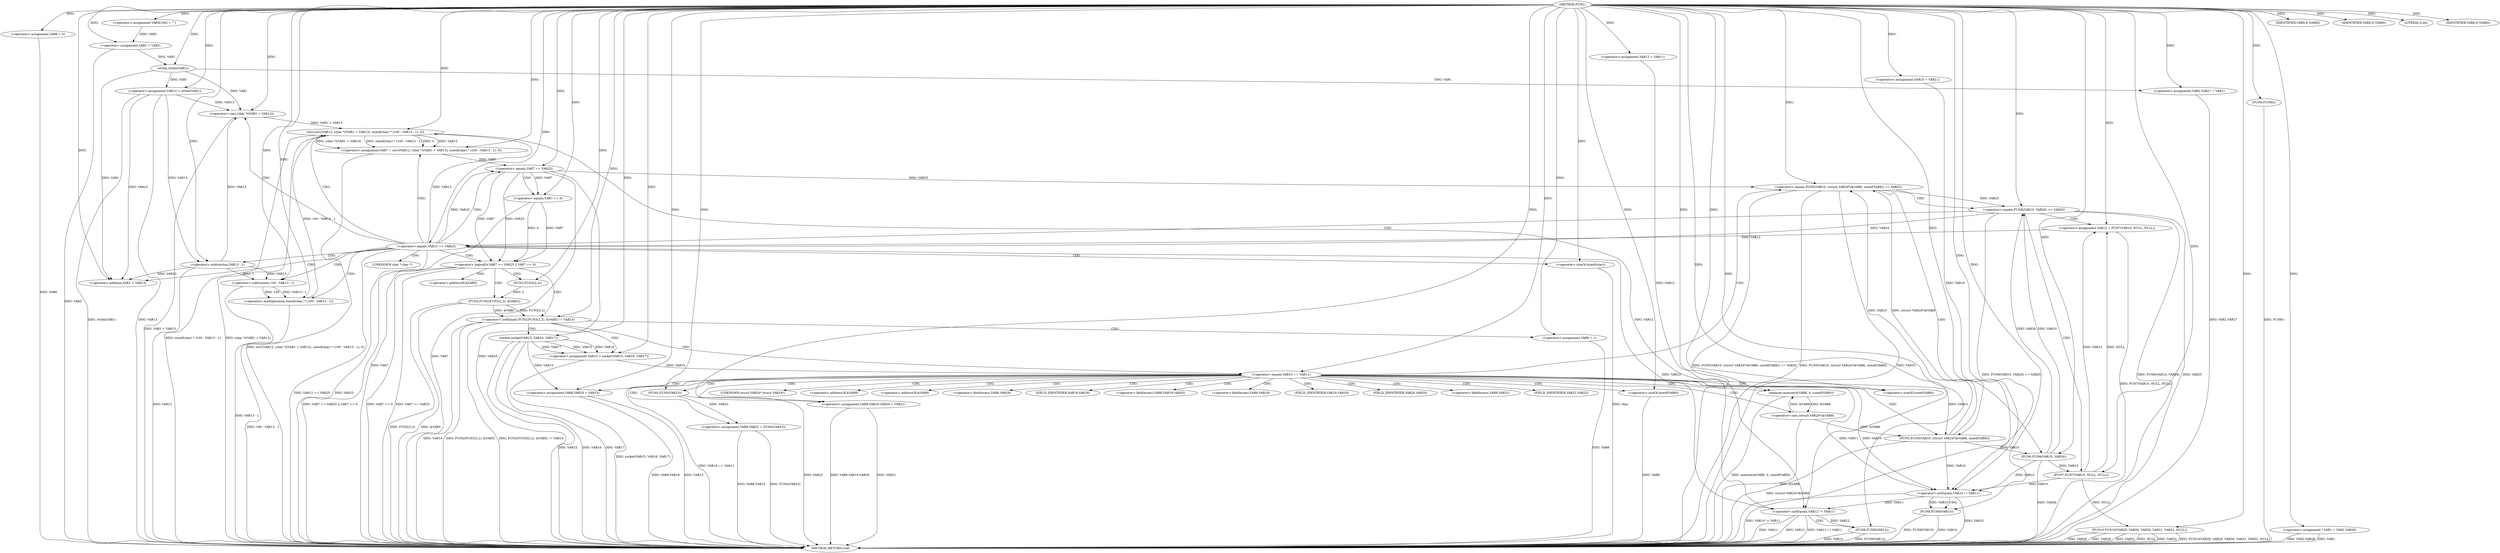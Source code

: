 digraph FUN1 {  
"1000100" [label = "(METHOD,FUN1)" ]
"1000290" [label = "(METHOD_RETURN,void)" ]
"1000105" [label = "(<operator>.assignment,VAR3[100] = \"\")" ]
"1000108" [label = "(<operator>.assignment,VAR1 = VAR3)" ]
"1000114" [label = "(<operator>.assignment,VAR6 = 0)" ]
"1000121" [label = "(<operator>.assignment,VAR10 = VAR11)" ]
"1000125" [label = "(<operator>.assignment,VAR12 = VAR11)" ]
"1000129" [label = "(<operator>.assignment,VAR13 = strlen(VAR1))" ]
"1000131" [label = "(strlen,strlen(VAR1))" ]
"1000136" [label = "(<operator>.notEquals,FUN2(FUN3(2,2), &VAR5) != VAR14)" ]
"1000137" [label = "(FUN2,FUN2(FUN3(2,2), &VAR5))" ]
"1000138" [label = "(FUN3,FUN3(2,2))" ]
"1000146" [label = "(<operator>.assignment,VAR6 = 1)" ]
"1000149" [label = "(<operator>.assignment,VAR10 = socket(VAR15, VAR16, VAR17))" ]
"1000151" [label = "(socket,socket(VAR15, VAR16, VAR17))" ]
"1000156" [label = "(<operator>.equals,VAR10 == VAR11)" ]
"1000161" [label = "(memset,memset(&VAR8, 0, sizeof(VAR8)))" ]
"1000165" [label = "(<operator>.sizeOf,sizeof(VAR8))" ]
"1000167" [label = "(<operator>.assignment,VAR8.VAR18 = VAR15)" ]
"1000172" [label = "(<operator>.assignment,VAR8.VAR19.VAR20 = VAR21)" ]
"1000179" [label = "(<operator>.assignment,VAR8.VAR22 = FUN4(VAR23))" ]
"1000183" [label = "(FUN4,FUN4(VAR23))" ]
"1000186" [label = "(<operator>.equals,FUN5(VAR10, (struct VAR24*)&VAR8, sizeof(VAR8)) == VAR25)" ]
"1000187" [label = "(FUN5,FUN5(VAR10, (struct VAR24*)&VAR8, sizeof(VAR8)))" ]
"1000189" [label = "(<operator>.cast,(struct VAR24*)&VAR8)" ]
"1000193" [label = "(<operator>.sizeOf,sizeof(VAR8))" ]
"1000199" [label = "(<operator>.equals,FUN6(VAR10, VAR26) == VAR25)" ]
"1000200" [label = "(FUN6,FUN6(VAR10, VAR26))" ]
"1000206" [label = "(<operator>.assignment,VAR12 = FUN7(VAR10, NULL, NULL))" ]
"1000208" [label = "(FUN7,FUN7(VAR10, NULL, NULL))" ]
"1000213" [label = "(<operator>.equals,VAR12 == VAR25)" ]
"1000218" [label = "(<operator>.assignment,VAR7 = recv(VAR12, (char *)(VAR1 + VAR13), sizeof(char) * (100 - VAR13 - 1), 0))" ]
"1000220" [label = "(recv,recv(VAR12, (char *)(VAR1 + VAR13), sizeof(char) * (100 - VAR13 - 1), 0))" ]
"1000222" [label = "(<operator>.cast,(char *)(VAR1 + VAR13))" ]
"1000224" [label = "(<operator>.addition,VAR1 + VAR13)" ]
"1000227" [label = "(<operator>.multiplication,sizeof(char) * (100 - VAR13 - 1))" ]
"1000228" [label = "(<operator>.sizeOf,sizeof(char))" ]
"1000230" [label = "(<operator>.subtraction,100 - VAR13 - 1)" ]
"1000232" [label = "(<operator>.subtraction,VAR13 - 1)" ]
"1000237" [label = "(<operator>.logicalOr,VAR7 == VAR25 || VAR7 == 0)" ]
"1000238" [label = "(<operator>.equals,VAR7 == VAR25)" ]
"1000241" [label = "(<operator>.equals,VAR7 == 0)" ]
"1000247" [label = "(IDENTIFIER,VAR9,if (VAR9))" ]
"1000250" [label = "(IDENTIFIER,VAR9,if (VAR9))" ]
"1000252" [label = "(LITERAL,0,do)" ]
"1000254" [label = "(<operator>.notEquals,VAR10 != VAR11)" ]
"1000258" [label = "(FUN8,FUN8(VAR10))" ]
"1000261" [label = "(<operator>.notEquals,VAR12 != VAR11)" ]
"1000265" [label = "(FUN8,FUN8(VAR12))" ]
"1000268" [label = "(IDENTIFIER,VAR6,if (VAR6))" ]
"1000270" [label = "(FUN9,FUN9())" ]
"1000271" [label = "(<operator>.assignment,VAR2.VAR27 = VAR1)" ]
"1000278" [label = "(<operator>.assignment,* VAR1 = VAR2.VAR28)" ]
"1000283" [label = "(FUN10,FUN10(VAR29, VAR29, VAR30, VAR31, VAR32, NULL))" ]
"1000141" [label = "(<operator>.addressOf,&VAR5)" ]
"1000162" [label = "(<operator>.addressOf,&VAR8)" ]
"1000168" [label = "(<operator>.fieldAccess,VAR8.VAR18)" ]
"1000170" [label = "(FIELD_IDENTIFIER,VAR18,VAR18)" ]
"1000173" [label = "(<operator>.fieldAccess,VAR8.VAR19.VAR20)" ]
"1000174" [label = "(<operator>.fieldAccess,VAR8.VAR19)" ]
"1000176" [label = "(FIELD_IDENTIFIER,VAR19,VAR19)" ]
"1000177" [label = "(FIELD_IDENTIFIER,VAR20,VAR20)" ]
"1000180" [label = "(<operator>.fieldAccess,VAR8.VAR22)" ]
"1000182" [label = "(FIELD_IDENTIFIER,VAR22,VAR22)" ]
"1000190" [label = "(UNKNOWN,struct VAR24*,struct VAR24*)" ]
"1000191" [label = "(<operator>.addressOf,&VAR8)" ]
"1000223" [label = "(UNKNOWN,char *,char *)" ]
  "1000278" -> "1000290"  [ label = "DDG: VAR2.VAR28"] 
  "1000136" -> "1000290"  [ label = "DDG: FUN2(FUN3(2,2), &VAR5)"] 
  "1000258" -> "1000290"  [ label = "DDG: VAR10"] 
  "1000172" -> "1000290"  [ label = "DDG: VAR21"] 
  "1000167" -> "1000290"  [ label = "DDG: VAR8.VAR18"] 
  "1000129" -> "1000290"  [ label = "DDG: VAR13"] 
  "1000283" -> "1000290"  [ label = "DDG: VAR30"] 
  "1000186" -> "1000290"  [ label = "DDG: FUN5(VAR10, (struct VAR24*)&VAR8, sizeof(VAR8)) == VAR25"] 
  "1000186" -> "1000290"  [ label = "DDG: FUN5(VAR10, (struct VAR24*)&VAR8, sizeof(VAR8))"] 
  "1000193" -> "1000290"  [ label = "DDG: VAR8"] 
  "1000220" -> "1000290"  [ label = "DDG: sizeof(char) * (100 - VAR13 - 1)"] 
  "1000237" -> "1000290"  [ label = "DDG: VAR7 == VAR25 || VAR7 == 0"] 
  "1000283" -> "1000290"  [ label = "DDG: VAR29"] 
  "1000149" -> "1000290"  [ label = "DDG: socket(VAR15, VAR16, VAR17)"] 
  "1000238" -> "1000290"  [ label = "DDG: VAR7"] 
  "1000232" -> "1000290"  [ label = "DDG: VAR13"] 
  "1000199" -> "1000290"  [ label = "DDG: FUN6(VAR10, VAR26)"] 
  "1000283" -> "1000290"  [ label = "DDG: VAR31"] 
  "1000254" -> "1000290"  [ label = "DDG: VAR10"] 
  "1000238" -> "1000290"  [ label = "DDG: VAR25"] 
  "1000254" -> "1000290"  [ label = "DDG: VAR10 != VAR11"] 
  "1000187" -> "1000290"  [ label = "DDG: (struct VAR24*)&VAR8"] 
  "1000237" -> "1000290"  [ label = "DDG: VAR7 == VAR25"] 
  "1000137" -> "1000290"  [ label = "DDG: &VAR5"] 
  "1000186" -> "1000290"  [ label = "DDG: VAR25"] 
  "1000183" -> "1000290"  [ label = "DDG: VAR23"] 
  "1000151" -> "1000290"  [ label = "DDG: VAR15"] 
  "1000265" -> "1000290"  [ label = "DDG: FUN8(VAR12)"] 
  "1000228" -> "1000290"  [ label = "DDG: char"] 
  "1000283" -> "1000290"  [ label = "DDG: NULL"] 
  "1000189" -> "1000290"  [ label = "DDG: &VAR8"] 
  "1000114" -> "1000290"  [ label = "DDG: VAR6"] 
  "1000261" -> "1000290"  [ label = "DDG: VAR11"] 
  "1000179" -> "1000290"  [ label = "DDG: VAR8.VAR22"] 
  "1000199" -> "1000290"  [ label = "DDG: VAR25"] 
  "1000220" -> "1000290"  [ label = "DDG: (char *)(VAR1 + VAR13)"] 
  "1000206" -> "1000290"  [ label = "DDG: FUN7(VAR10, NULL, NULL)"] 
  "1000258" -> "1000290"  [ label = "DDG: FUN8(VAR10)"] 
  "1000265" -> "1000290"  [ label = "DDG: VAR12"] 
  "1000151" -> "1000290"  [ label = "DDG: VAR16"] 
  "1000261" -> "1000290"  [ label = "DDG: VAR12"] 
  "1000151" -> "1000290"  [ label = "DDG: VAR17"] 
  "1000199" -> "1000290"  [ label = "DDG: FUN6(VAR10, VAR26) == VAR25"] 
  "1000230" -> "1000290"  [ label = "DDG: VAR13 - 1"] 
  "1000213" -> "1000290"  [ label = "DDG: VAR12 == VAR25"] 
  "1000108" -> "1000290"  [ label = "DDG: VAR3"] 
  "1000172" -> "1000290"  [ label = "DDG: VAR8.VAR19.VAR20"] 
  "1000136" -> "1000290"  [ label = "DDG: FUN2(FUN3(2,2), &VAR5) != VAR14"] 
  "1000241" -> "1000290"  [ label = "DDG: VAR7"] 
  "1000283" -> "1000290"  [ label = "DDG: VAR32"] 
  "1000218" -> "1000290"  [ label = "DDG: recv(VAR12, (char *)(VAR1 + VAR13), sizeof(char) * (100 - VAR13 - 1), 0)"] 
  "1000167" -> "1000290"  [ label = "DDG: VAR15"] 
  "1000136" -> "1000290"  [ label = "DDG: VAR14"] 
  "1000227" -> "1000290"  [ label = "DDG: 100 - VAR13 - 1"] 
  "1000213" -> "1000290"  [ label = "DDG: VAR25"] 
  "1000270" -> "1000290"  [ label = "DDG: FUN9()"] 
  "1000261" -> "1000290"  [ label = "DDG: VAR12 != VAR11"] 
  "1000156" -> "1000290"  [ label = "DDG: VAR10 == VAR11"] 
  "1000271" -> "1000290"  [ label = "DDG: VAR2.VAR27"] 
  "1000137" -> "1000290"  [ label = "DDG: FUN3(2,2)"] 
  "1000283" -> "1000290"  [ label = "DDG: FUN10(VAR29, VAR29, VAR30, VAR31, VAR32, NULL)"] 
  "1000237" -> "1000290"  [ label = "DDG: VAR7 == 0"] 
  "1000146" -> "1000290"  [ label = "DDG: VAR6"] 
  "1000161" -> "1000290"  [ label = "DDG: memset(&VAR8, 0, sizeof(VAR8))"] 
  "1000278" -> "1000290"  [ label = "DDG: VAR1"] 
  "1000179" -> "1000290"  [ label = "DDG: FUN4(VAR23)"] 
  "1000222" -> "1000290"  [ label = "DDG: VAR1 + VAR13"] 
  "1000129" -> "1000290"  [ label = "DDG: strlen(VAR1)"] 
  "1000200" -> "1000290"  [ label = "DDG: VAR26"] 
  "1000100" -> "1000105"  [ label = "DDG: "] 
  "1000105" -> "1000108"  [ label = "DDG: VAR3"] 
  "1000100" -> "1000108"  [ label = "DDG: "] 
  "1000100" -> "1000114"  [ label = "DDG: "] 
  "1000100" -> "1000121"  [ label = "DDG: "] 
  "1000100" -> "1000125"  [ label = "DDG: "] 
  "1000131" -> "1000129"  [ label = "DDG: VAR1"] 
  "1000100" -> "1000129"  [ label = "DDG: "] 
  "1000108" -> "1000131"  [ label = "DDG: VAR1"] 
  "1000100" -> "1000131"  [ label = "DDG: "] 
  "1000137" -> "1000136"  [ label = "DDG: FUN3(2,2)"] 
  "1000137" -> "1000136"  [ label = "DDG: &VAR5"] 
  "1000138" -> "1000137"  [ label = "DDG: 2"] 
  "1000100" -> "1000138"  [ label = "DDG: "] 
  "1000100" -> "1000136"  [ label = "DDG: "] 
  "1000100" -> "1000146"  [ label = "DDG: "] 
  "1000151" -> "1000149"  [ label = "DDG: VAR15"] 
  "1000151" -> "1000149"  [ label = "DDG: VAR16"] 
  "1000151" -> "1000149"  [ label = "DDG: VAR17"] 
  "1000100" -> "1000149"  [ label = "DDG: "] 
  "1000100" -> "1000151"  [ label = "DDG: "] 
  "1000149" -> "1000156"  [ label = "DDG: VAR10"] 
  "1000100" -> "1000156"  [ label = "DDG: "] 
  "1000189" -> "1000161"  [ label = "DDG: &VAR8"] 
  "1000100" -> "1000161"  [ label = "DDG: "] 
  "1000100" -> "1000165"  [ label = "DDG: "] 
  "1000151" -> "1000167"  [ label = "DDG: VAR15"] 
  "1000100" -> "1000167"  [ label = "DDG: "] 
  "1000100" -> "1000172"  [ label = "DDG: "] 
  "1000183" -> "1000179"  [ label = "DDG: VAR23"] 
  "1000100" -> "1000183"  [ label = "DDG: "] 
  "1000187" -> "1000186"  [ label = "DDG: VAR10"] 
  "1000187" -> "1000186"  [ label = "DDG: (struct VAR24*)&VAR8"] 
  "1000156" -> "1000187"  [ label = "DDG: VAR10"] 
  "1000100" -> "1000187"  [ label = "DDG: "] 
  "1000189" -> "1000187"  [ label = "DDG: &VAR8"] 
  "1000161" -> "1000189"  [ label = "DDG: &VAR8"] 
  "1000100" -> "1000193"  [ label = "DDG: "] 
  "1000238" -> "1000186"  [ label = "DDG: VAR25"] 
  "1000100" -> "1000186"  [ label = "DDG: "] 
  "1000200" -> "1000199"  [ label = "DDG: VAR10"] 
  "1000200" -> "1000199"  [ label = "DDG: VAR26"] 
  "1000187" -> "1000200"  [ label = "DDG: VAR10"] 
  "1000100" -> "1000200"  [ label = "DDG: "] 
  "1000186" -> "1000199"  [ label = "DDG: VAR25"] 
  "1000100" -> "1000199"  [ label = "DDG: "] 
  "1000208" -> "1000206"  [ label = "DDG: VAR10"] 
  "1000208" -> "1000206"  [ label = "DDG: NULL"] 
  "1000100" -> "1000206"  [ label = "DDG: "] 
  "1000200" -> "1000208"  [ label = "DDG: VAR10"] 
  "1000100" -> "1000208"  [ label = "DDG: "] 
  "1000206" -> "1000213"  [ label = "DDG: VAR12"] 
  "1000100" -> "1000213"  [ label = "DDG: "] 
  "1000199" -> "1000213"  [ label = "DDG: VAR25"] 
  "1000220" -> "1000218"  [ label = "DDG: VAR12"] 
  "1000220" -> "1000218"  [ label = "DDG: (char *)(VAR1 + VAR13)"] 
  "1000220" -> "1000218"  [ label = "DDG: sizeof(char) * (100 - VAR13 - 1)"] 
  "1000220" -> "1000218"  [ label = "DDG: 0"] 
  "1000100" -> "1000218"  [ label = "DDG: "] 
  "1000213" -> "1000220"  [ label = "DDG: VAR12"] 
  "1000100" -> "1000220"  [ label = "DDG: "] 
  "1000222" -> "1000220"  [ label = "DDG: VAR1 + VAR13"] 
  "1000131" -> "1000222"  [ label = "DDG: VAR1"] 
  "1000100" -> "1000222"  [ label = "DDG: "] 
  "1000129" -> "1000222"  [ label = "DDG: VAR13"] 
  "1000232" -> "1000222"  [ label = "DDG: VAR13"] 
  "1000131" -> "1000224"  [ label = "DDG: VAR1"] 
  "1000100" -> "1000224"  [ label = "DDG: "] 
  "1000129" -> "1000224"  [ label = "DDG: VAR13"] 
  "1000232" -> "1000224"  [ label = "DDG: VAR13"] 
  "1000227" -> "1000220"  [ label = "DDG: 100 - VAR13 - 1"] 
  "1000100" -> "1000227"  [ label = "DDG: "] 
  "1000100" -> "1000228"  [ label = "DDG: "] 
  "1000230" -> "1000227"  [ label = "DDG: 100"] 
  "1000230" -> "1000227"  [ label = "DDG: VAR13 - 1"] 
  "1000100" -> "1000230"  [ label = "DDG: "] 
  "1000232" -> "1000230"  [ label = "DDG: VAR13"] 
  "1000232" -> "1000230"  [ label = "DDG: 1"] 
  "1000100" -> "1000232"  [ label = "DDG: "] 
  "1000129" -> "1000232"  [ label = "DDG: VAR13"] 
  "1000238" -> "1000237"  [ label = "DDG: VAR7"] 
  "1000238" -> "1000237"  [ label = "DDG: VAR25"] 
  "1000218" -> "1000238"  [ label = "DDG: VAR7"] 
  "1000100" -> "1000238"  [ label = "DDG: "] 
  "1000213" -> "1000238"  [ label = "DDG: VAR25"] 
  "1000241" -> "1000237"  [ label = "DDG: VAR7"] 
  "1000241" -> "1000237"  [ label = "DDG: 0"] 
  "1000238" -> "1000241"  [ label = "DDG: VAR7"] 
  "1000100" -> "1000241"  [ label = "DDG: "] 
  "1000100" -> "1000247"  [ label = "DDG: "] 
  "1000100" -> "1000250"  [ label = "DDG: "] 
  "1000100" -> "1000252"  [ label = "DDG: "] 
  "1000187" -> "1000254"  [ label = "DDG: VAR10"] 
  "1000200" -> "1000254"  [ label = "DDG: VAR10"] 
  "1000208" -> "1000254"  [ label = "DDG: VAR10"] 
  "1000156" -> "1000254"  [ label = "DDG: VAR10"] 
  "1000121" -> "1000254"  [ label = "DDG: VAR10"] 
  "1000100" -> "1000254"  [ label = "DDG: "] 
  "1000156" -> "1000254"  [ label = "DDG: VAR11"] 
  "1000254" -> "1000258"  [ label = "DDG: VAR10"] 
  "1000100" -> "1000258"  [ label = "DDG: "] 
  "1000125" -> "1000261"  [ label = "DDG: VAR12"] 
  "1000220" -> "1000261"  [ label = "DDG: VAR12"] 
  "1000213" -> "1000261"  [ label = "DDG: VAR12"] 
  "1000100" -> "1000261"  [ label = "DDG: "] 
  "1000254" -> "1000261"  [ label = "DDG: VAR11"] 
  "1000261" -> "1000265"  [ label = "DDG: VAR12"] 
  "1000100" -> "1000265"  [ label = "DDG: "] 
  "1000100" -> "1000268"  [ label = "DDG: "] 
  "1000100" -> "1000270"  [ label = "DDG: "] 
  "1000131" -> "1000271"  [ label = "DDG: VAR1"] 
  "1000100" -> "1000271"  [ label = "DDG: "] 
  "1000100" -> "1000278"  [ label = "DDG: "] 
  "1000100" -> "1000283"  [ label = "DDG: "] 
  "1000208" -> "1000283"  [ label = "DDG: NULL"] 
  "1000136" -> "1000156"  [ label = "CDG: "] 
  "1000136" -> "1000149"  [ label = "CDG: "] 
  "1000136" -> "1000151"  [ label = "CDG: "] 
  "1000136" -> "1000146"  [ label = "CDG: "] 
  "1000156" -> "1000174"  [ label = "CDG: "] 
  "1000156" -> "1000191"  [ label = "CDG: "] 
  "1000156" -> "1000161"  [ label = "CDG: "] 
  "1000156" -> "1000182"  [ label = "CDG: "] 
  "1000156" -> "1000180"  [ label = "CDG: "] 
  "1000156" -> "1000183"  [ label = "CDG: "] 
  "1000156" -> "1000165"  [ label = "CDG: "] 
  "1000156" -> "1000190"  [ label = "CDG: "] 
  "1000156" -> "1000167"  [ label = "CDG: "] 
  "1000156" -> "1000179"  [ label = "CDG: "] 
  "1000156" -> "1000176"  [ label = "CDG: "] 
  "1000156" -> "1000187"  [ label = "CDG: "] 
  "1000156" -> "1000186"  [ label = "CDG: "] 
  "1000156" -> "1000172"  [ label = "CDG: "] 
  "1000156" -> "1000189"  [ label = "CDG: "] 
  "1000156" -> "1000168"  [ label = "CDG: "] 
  "1000156" -> "1000173"  [ label = "CDG: "] 
  "1000156" -> "1000170"  [ label = "CDG: "] 
  "1000156" -> "1000193"  [ label = "CDG: "] 
  "1000156" -> "1000177"  [ label = "CDG: "] 
  "1000156" -> "1000162"  [ label = "CDG: "] 
  "1000186" -> "1000200"  [ label = "CDG: "] 
  "1000186" -> "1000199"  [ label = "CDG: "] 
  "1000199" -> "1000208"  [ label = "CDG: "] 
  "1000199" -> "1000206"  [ label = "CDG: "] 
  "1000199" -> "1000213"  [ label = "CDG: "] 
  "1000213" -> "1000238"  [ label = "CDG: "] 
  "1000213" -> "1000227"  [ label = "CDG: "] 
  "1000213" -> "1000222"  [ label = "CDG: "] 
  "1000213" -> "1000220"  [ label = "CDG: "] 
  "1000213" -> "1000224"  [ label = "CDG: "] 
  "1000213" -> "1000232"  [ label = "CDG: "] 
  "1000213" -> "1000230"  [ label = "CDG: "] 
  "1000213" -> "1000237"  [ label = "CDG: "] 
  "1000213" -> "1000218"  [ label = "CDG: "] 
  "1000213" -> "1000223"  [ label = "CDG: "] 
  "1000213" -> "1000228"  [ label = "CDG: "] 
  "1000237" -> "1000141"  [ label = "CDG: "] 
  "1000237" -> "1000138"  [ label = "CDG: "] 
  "1000237" -> "1000136"  [ label = "CDG: "] 
  "1000237" -> "1000137"  [ label = "CDG: "] 
  "1000238" -> "1000241"  [ label = "CDG: "] 
  "1000254" -> "1000258"  [ label = "CDG: "] 
  "1000261" -> "1000265"  [ label = "CDG: "] 
}
